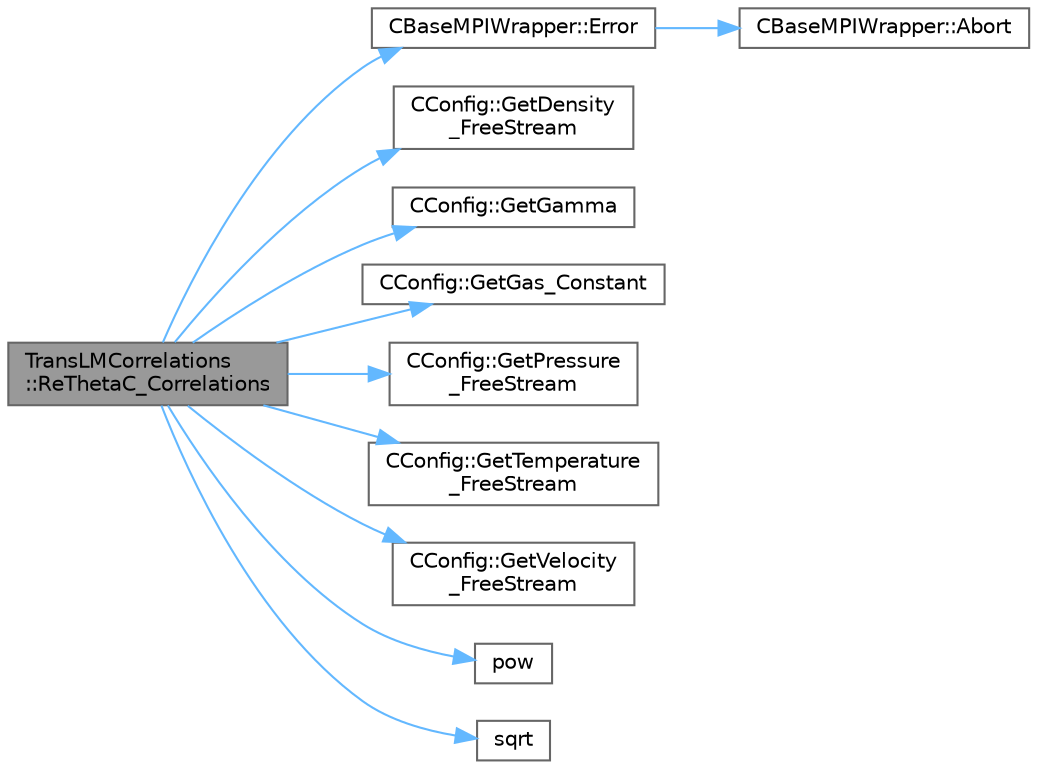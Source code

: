 digraph "TransLMCorrelations::ReThetaC_Correlations"
{
 // LATEX_PDF_SIZE
  bgcolor="transparent";
  edge [fontname=Helvetica,fontsize=10,labelfontname=Helvetica,labelfontsize=10];
  node [fontname=Helvetica,fontsize=10,shape=box,height=0.2,width=0.4];
  rankdir="LR";
  Node1 [id="Node000001",label="TransLMCorrelations\l::ReThetaC_Correlations",height=0.2,width=0.4,color="gray40", fillcolor="grey60", style="filled", fontcolor="black",tooltip="Compute Re_theta_c from correlations."];
  Node1 -> Node2 [id="edge1_Node000001_Node000002",color="steelblue1",style="solid",tooltip=" "];
  Node2 [id="Node000002",label="CBaseMPIWrapper::Error",height=0.2,width=0.4,color="grey40", fillcolor="white", style="filled",URL="$classCBaseMPIWrapper.html#a04457c47629bda56704e6a8804833eeb",tooltip=" "];
  Node2 -> Node3 [id="edge2_Node000002_Node000003",color="steelblue1",style="solid",tooltip=" "];
  Node3 [id="Node000003",label="CBaseMPIWrapper::Abort",height=0.2,width=0.4,color="grey40", fillcolor="white", style="filled",URL="$classCBaseMPIWrapper.html#af7297d861dca86b45cf561b6ab642e8f",tooltip=" "];
  Node1 -> Node4 [id="edge3_Node000001_Node000004",color="steelblue1",style="solid",tooltip=" "];
  Node4 [id="Node000004",label="CConfig::GetDensity\l_FreeStream",height=0.2,width=0.4,color="grey40", fillcolor="white", style="filled",URL="$classCConfig.html#a2cb974cc24ef5df2976b0725ec62400a",tooltip="Get the value of the freestream density."];
  Node1 -> Node5 [id="edge4_Node000001_Node000005",color="steelblue1",style="solid",tooltip=" "];
  Node5 [id="Node000005",label="CConfig::GetGamma",height=0.2,width=0.4,color="grey40", fillcolor="white", style="filled",URL="$classCConfig.html#a0b5df9254891b32a88e83880778f9261",tooltip="Get the value of the Gamma of fluid (ratio of specific heats)."];
  Node1 -> Node6 [id="edge5_Node000001_Node000006",color="steelblue1",style="solid",tooltip=" "];
  Node6 [id="Node000006",label="CConfig::GetGas_Constant",height=0.2,width=0.4,color="grey40", fillcolor="white", style="filled",URL="$classCConfig.html#a1cbe3f352a54757066fc75112343d30c",tooltip="Get the value of specific gas constant."];
  Node1 -> Node7 [id="edge6_Node000001_Node000007",color="steelblue1",style="solid",tooltip=" "];
  Node7 [id="Node000007",label="CConfig::GetPressure\l_FreeStream",height=0.2,width=0.4,color="grey40", fillcolor="white", style="filled",URL="$classCConfig.html#ac112ba63ab721b07c1458dda6b618abd",tooltip="Get the value of the non-dimensionalized freestream pressure."];
  Node1 -> Node8 [id="edge7_Node000001_Node000008",color="steelblue1",style="solid",tooltip=" "];
  Node8 [id="Node000008",label="CConfig::GetTemperature\l_FreeStream",height=0.2,width=0.4,color="grey40", fillcolor="white", style="filled",URL="$classCConfig.html#a526e86317c61150fc9af79c871e71dbc",tooltip="Get the value of the freestream temperature."];
  Node1 -> Node9 [id="edge8_Node000001_Node000009",color="steelblue1",style="solid",tooltip=" "];
  Node9 [id="Node000009",label="CConfig::GetVelocity\l_FreeStream",height=0.2,width=0.4,color="grey40", fillcolor="white", style="filled",URL="$classCConfig.html#af0723b9f35c1762a4c8edacb35f98984",tooltip="Get the vector of the dimensionalized freestream velocity."];
  Node1 -> Node10 [id="edge9_Node000001_Node000010",color="steelblue1",style="solid",tooltip=" "];
  Node10 [id="Node000010",label="pow",height=0.2,width=0.4,color="grey40", fillcolor="white", style="filled",URL="$group__SIMD.html#ga768cbdeba8e4567257959378fba27f17",tooltip=" "];
  Node1 -> Node11 [id="edge10_Node000001_Node000011",color="steelblue1",style="solid",tooltip=" "];
  Node11 [id="Node000011",label="sqrt",height=0.2,width=0.4,color="grey40", fillcolor="white", style="filled",URL="$group__SIMD.html#ga54a1925ab40fb4249ea255072520de35",tooltip=" "];
}
